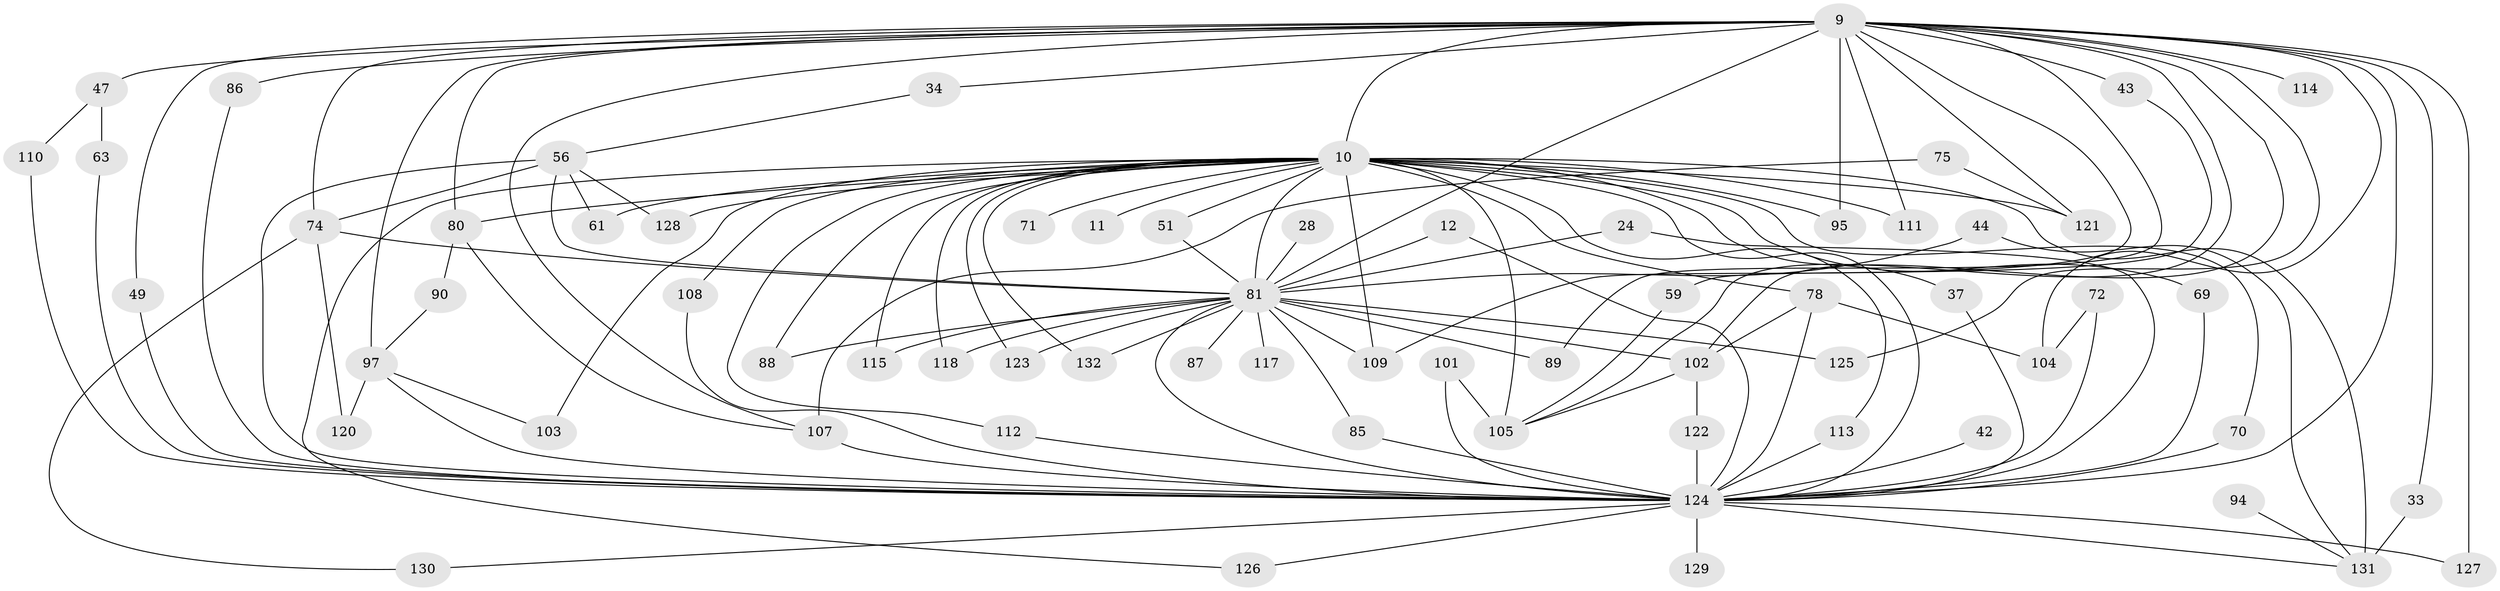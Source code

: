 // original degree distribution, {18: 0.022727272727272728, 15: 0.007575757575757576, 16: 0.007575757575757576, 37: 0.007575757575757576, 30: 0.007575757575757576, 22: 0.007575757575757576, 33: 0.007575757575757576, 29: 0.007575757575757576, 2: 0.5681818181818182, 4: 0.07575757575757576, 5: 0.05303030303030303, 8: 0.015151515151515152, 6: 0.007575757575757576, 3: 0.18181818181818182, 7: 0.015151515151515152, 9: 0.007575757575757576}
// Generated by graph-tools (version 1.1) at 2025/45/03/09/25 04:45:57]
// undirected, 66 vertices, 124 edges
graph export_dot {
graph [start="1"]
  node [color=gray90,style=filled];
  9 [super="+8"];
  10 [super="+5"];
  11;
  12;
  24;
  28;
  33;
  34;
  37;
  42;
  43;
  44;
  47;
  49;
  51 [super="+40"];
  56 [super="+31+46+48"];
  59;
  61;
  63;
  69;
  70;
  71;
  72;
  74 [super="+15+41+65"];
  75;
  78 [super="+19+30"];
  80 [super="+67"];
  81 [super="+39+6"];
  85;
  86;
  87;
  88;
  89;
  90;
  94;
  95;
  97 [super="+55"];
  101;
  102 [super="+82+96"];
  103;
  104 [super="+57"];
  105 [super="+23+93"];
  107 [super="+98"];
  108;
  109 [super="+91"];
  110;
  111 [super="+22+92"];
  112 [super="+100"];
  113 [super="+36"];
  114;
  115;
  117;
  118;
  120;
  121 [super="+13"];
  122;
  123;
  124 [super="+79+119+7"];
  125;
  126;
  127 [super="+62"];
  128;
  129;
  130;
  131 [super="+45+116+83"];
  132 [super="+99"];
  9 -- 10 [weight=4];
  9 -- 33;
  9 -- 43 [weight=2];
  9 -- 47 [weight=2];
  9 -- 49;
  9 -- 74 [weight=3];
  9 -- 80;
  9 -- 86;
  9 -- 89;
  9 -- 95;
  9 -- 114 [weight=2];
  9 -- 125;
  9 -- 127 [weight=2];
  9 -- 97 [weight=3];
  9 -- 34;
  9 -- 121;
  9 -- 105;
  9 -- 107;
  9 -- 111 [weight=2];
  9 -- 81 [weight=9];
  9 -- 104;
  9 -- 109;
  9 -- 124 [weight=9];
  9 -- 102 [weight=2];
  10 -- 11 [weight=2];
  10 -- 51 [weight=2];
  10 -- 61;
  10 -- 71 [weight=2];
  10 -- 103;
  10 -- 105 [weight=4];
  10 -- 108;
  10 -- 112;
  10 -- 123;
  10 -- 131 [weight=7];
  10 -- 132 [weight=2];
  10 -- 113;
  10 -- 128;
  10 -- 69;
  10 -- 70;
  10 -- 88;
  10 -- 95;
  10 -- 37;
  10 -- 109 [weight=2];
  10 -- 111 [weight=3];
  10 -- 115;
  10 -- 118;
  10 -- 121 [weight=2];
  10 -- 126;
  10 -- 81 [weight=8];
  10 -- 78 [weight=2];
  10 -- 124 [weight=6];
  10 -- 80 [weight=2];
  12 -- 81;
  12 -- 124;
  24 -- 81;
  24 -- 124;
  28 -- 81 [weight=2];
  33 -- 131;
  34 -- 56;
  37 -- 124;
  42 -- 124 [weight=2];
  43 -- 59;
  44 -- 81 [weight=2];
  44 -- 131;
  47 -- 63;
  47 -- 110;
  49 -- 124;
  51 -- 81;
  56 -- 61;
  56 -- 128;
  56 -- 81 [weight=2];
  56 -- 74;
  56 -- 124 [weight=3];
  59 -- 105;
  63 -- 124;
  69 -- 124;
  70 -- 124;
  72 -- 104;
  72 -- 124 [weight=2];
  74 -- 120;
  74 -- 130;
  74 -- 81 [weight=2];
  75 -- 121;
  75 -- 107;
  78 -- 104;
  78 -- 124;
  78 -- 102;
  80 -- 107;
  80 -- 90;
  81 -- 118;
  81 -- 132;
  81 -- 85;
  81 -- 87 [weight=2];
  81 -- 88;
  81 -- 89;
  81 -- 115;
  81 -- 117;
  81 -- 123;
  81 -- 125;
  81 -- 102 [weight=3];
  81 -- 124 [weight=13];
  81 -- 109;
  85 -- 124;
  86 -- 124;
  90 -- 97;
  94 -- 131 [weight=2];
  97 -- 103;
  97 -- 120;
  97 -- 124;
  101 -- 105;
  101 -- 124;
  102 -- 105;
  102 -- 122;
  107 -- 124 [weight=5];
  108 -- 124;
  110 -- 124;
  112 -- 124;
  113 -- 124 [weight=2];
  122 -- 124;
  124 -- 129 [weight=2];
  124 -- 131 [weight=4];
  124 -- 127;
  124 -- 126;
  124 -- 130;
}
